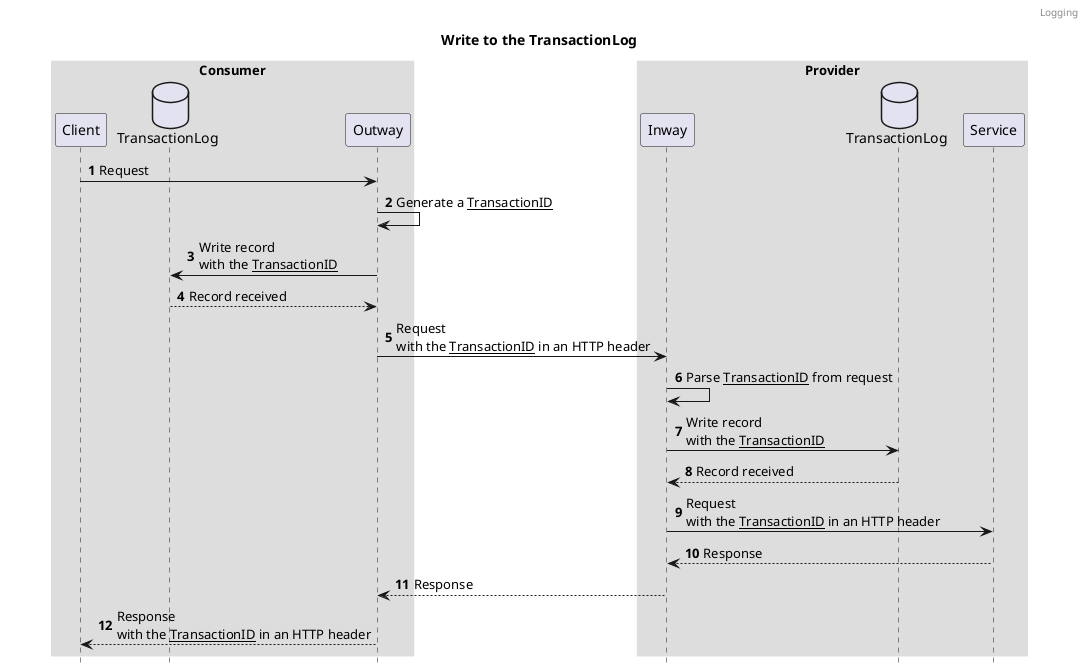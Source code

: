 @startuml

autonumber
title: Write to the TransactionLog
header: Logging
autonumber

box "Consumer"
  participant "Client" as client
  database "TransactionLog" as transactionLogConsumer
  participant "Outway" as outway
end box

box "Provider"
  participant "Inway" as inway
  database "TransactionLog" as transactionLogProvider
  participant "Service" as service
end box

client -> outway: Request
outway -> outway: Generate a __TransactionID__
outway -> transactionLogConsumer: Write record\nwith the __TransactionID__
transactionLogConsumer --> outway: Record received
outway -> inway: Request\nwith the __TransactionID__ in an HTTP header
inway -> inway: Parse __TransactionID__ from request
inway -> transactionLogProvider: Write record\nwith the __TransactionID__
transactionLogProvider --> inway:  Record received
inway -> service: Request\nwith the __TransactionID__ in an HTTP header
service --> inway: Response
inway --> outway: Response
outway --> client: Response\nwith the __TransactionID__ in an HTTP header

skinparam sequenceBoxBorderColor #transparent
skinparam boxPadding 50
hide footbox

@enduml
